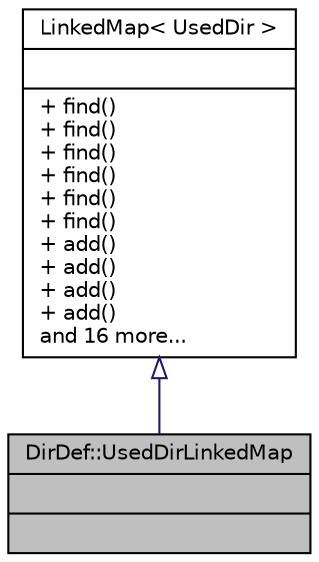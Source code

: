 digraph "DirDef::UsedDirLinkedMap"
{
 // LATEX_PDF_SIZE
  edge [fontname="Helvetica",fontsize="10",labelfontname="Helvetica",labelfontsize="10"];
  node [fontname="Helvetica",fontsize="10",shape=record];
  Node1 [label="{DirDef::UsedDirLinkedMap\n||}",height=0.2,width=0.4,color="black", fillcolor="grey75", style="filled", fontcolor="black",tooltip=" "];
  Node2 -> Node1 [dir="back",color="midnightblue",fontsize="10",style="solid",arrowtail="onormal"];
  Node2 [label="{LinkedMap\< UsedDir \>\n||+ find()\l+ find()\l+ find()\l+ find()\l+ find()\l+ find()\l+ add()\l+ add()\l+ add()\l+ add()\land 16 more...\l}",height=0.2,width=0.4,color="black", fillcolor="white", style="filled",URL="$classLinkedMap.html",tooltip=" "];
}
